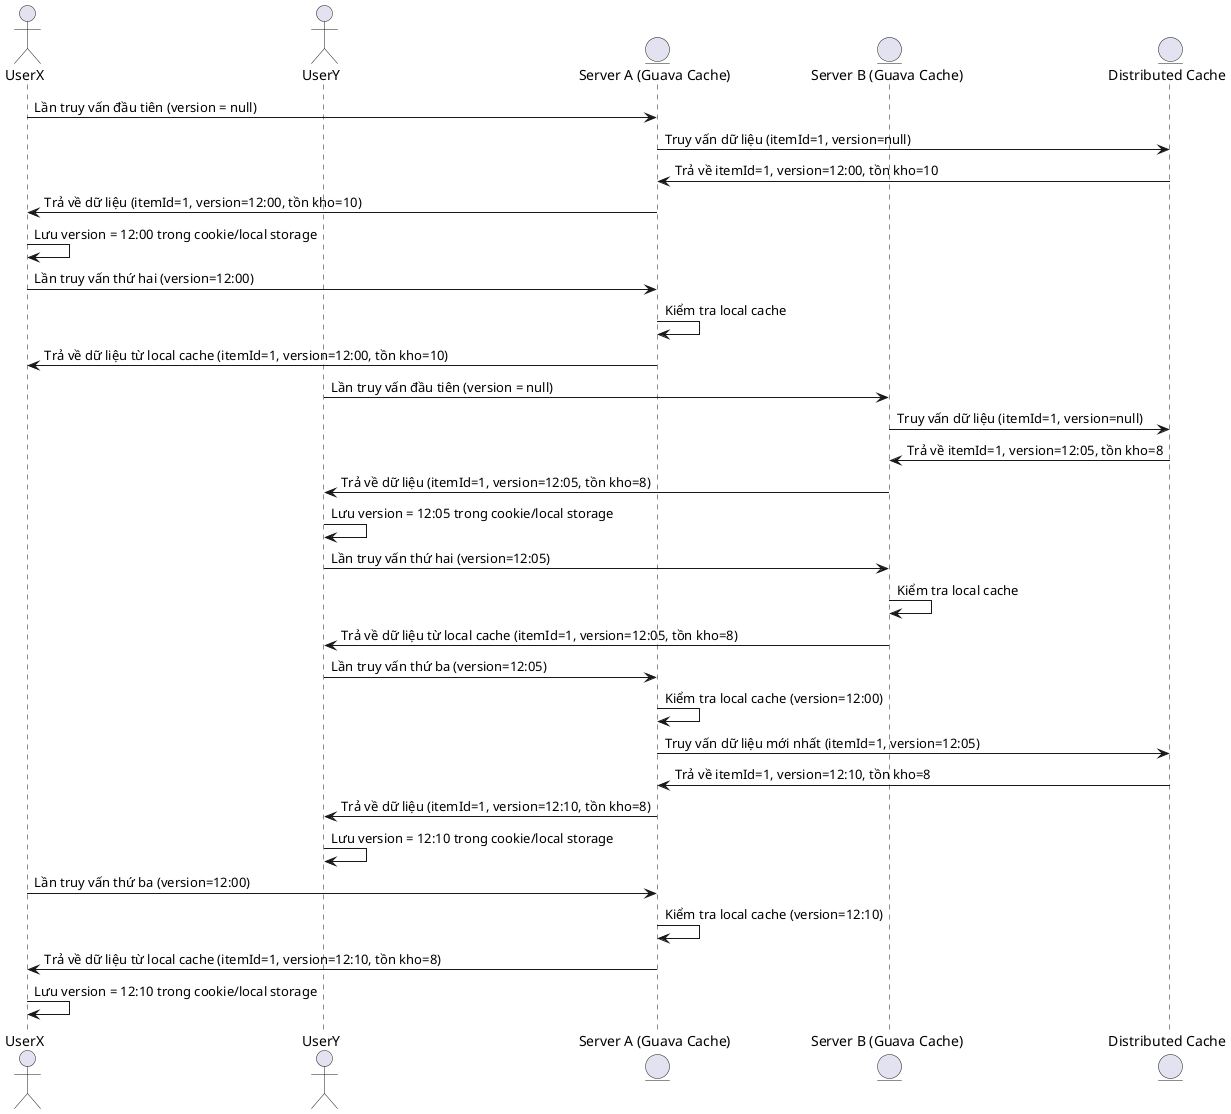 @startuml
actor UserX
actor UserY

entity "Server A (Guava Cache)" as A
entity "Server B (Guava Cache)" as B
entity "Distributed Cache" as DC

UserX -> A : Lần truy vấn đầu tiên (version = null)
A -> DC : Truy vấn dữ liệu (itemId=1, version=null)
DC -> A : Trả về itemId=1, version=12:00, tồn kho=10
A -> UserX : Trả về dữ liệu (itemId=1, version=12:00, tồn kho=10)
UserX -> UserX : Lưu version = 12:00 trong cookie/local storage

UserX -> A : Lần truy vấn thứ hai (version=12:00)
A -> A : Kiểm tra local cache
A -> UserX : Trả về dữ liệu từ local cache (itemId=1, version=12:00, tồn kho=10)

UserY -> B : Lần truy vấn đầu tiên (version = null)
B -> DC : Truy vấn dữ liệu (itemId=1, version=null)
DC -> B : Trả về itemId=1, version=12:05, tồn kho=8
B -> UserY : Trả về dữ liệu (itemId=1, version=12:05, tồn kho=8)
UserY -> UserY : Lưu version = 12:05 trong cookie/local storage

UserY -> B : Lần truy vấn thứ hai (version=12:05)
B -> B : Kiểm tra local cache
B -> UserY : Trả về dữ liệu từ local cache (itemId=1, version=12:05, tồn kho=8)

UserY -> A : Lần truy vấn thứ ba (version=12:05)
A -> A : Kiểm tra local cache (version=12:00)
A -> DC : Truy vấn dữ liệu mới nhất (itemId=1, version=12:05)
DC -> A : Trả về itemId=1, version=12:10, tồn kho=8
A -> UserY : Trả về dữ liệu (itemId=1, version=12:10, tồn kho=8)
UserY -> UserY : Lưu version = 12:10 trong cookie/local storage

UserX -> A : Lần truy vấn thứ ba (version=12:00)
A -> A : Kiểm tra local cache (version=12:10)
A -> UserX : Trả về dữ liệu từ local cache (itemId=1, version=12:10, tồn kho=8)
UserX -> UserX : Lưu version = 12:10 trong cookie/local storage

@enduml

